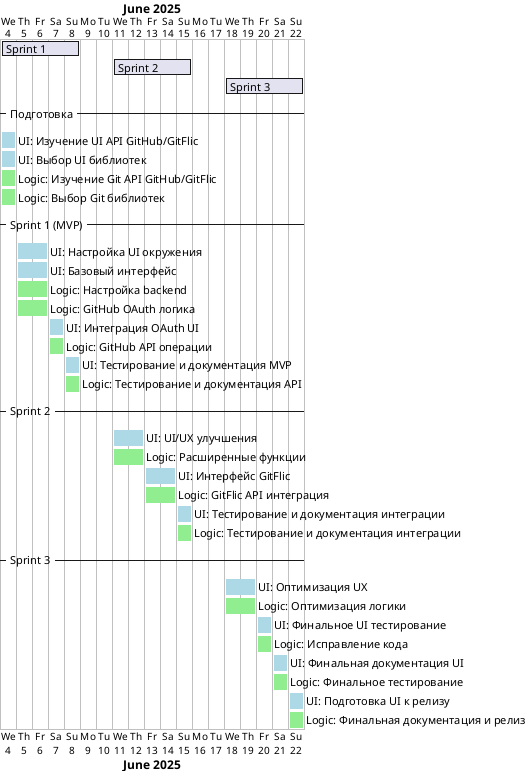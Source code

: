 @startgantt
project starts 2025-06-04

[Sprint 1] starts 2025-06-04 and lasts 5 days
[Sprint 2] starts 2025-06-11 and lasts 5 days
[Sprint 3] starts 2025-06-18 and lasts 5 days

-- Подготовка --
[UI: Изучение UI API GitHub/GitFlic] as [UI1] starts 2025-06-04 and ends 2025-06-04
[UI: Выбор UI библиотек] as [UI2] starts 2025-06-04 and ends 2025-06-04
[Logic: Изучение Git API GitHub/GitFlic] as [L1] starts 2025-06-04 and ends 2025-06-04
[Logic: Выбор Git библиотек] as [L2] starts 2025-06-04 and ends 2025-06-04

-- Sprint 1 (MVP) --
[UI: Настройка UI окружения] as [UI3] starts 2025-06-05 and lasts 2 days
[UI: Базовый интерфейс] as [UI4] starts 2025-06-05 and lasts 2 days
[Logic: Настройка backend] as [L3] starts 2025-06-05 and lasts 2 days
[Logic: GitHub OAuth логика] as [L4] starts 2025-06-05 and lasts 2 days
[UI: Интеграция OAuth UI] as [UI5] starts 2025-06-07 and lasts 1 days
[Logic: GitHub API операции] as [L5] starts 2025-06-07 and lasts 1 days
[UI: Тестирование и документация MVP] as [UI6] starts 2025-06-08 and lasts 1 days
[Logic: Тестирование и документация API] as [L6] starts 2025-06-08 and lasts 1 days

-- Sprint 2 --
[UI: UI/UX улучшения] as [UI7] starts 2025-06-11 and lasts 2 days
[Logic: Расширенные функции] as [L7] starts 2025-06-11 and lasts 2 days
[UI: Интерфейс GitFlic] as [UI8] starts 2025-06-13 and lasts 2 days
[Logic: GitFlic API интеграция] as [L8] starts 2025-06-13 and lasts 2 days
[UI: Тестирование и документация интеграции] as [UI9] starts 2025-06-15 and lasts 1 days
[Logic: Тестирование и документация интеграции] as [L9] starts 2025-06-15 and lasts 1 days

-- Sprint 3 --
[UI: Оптимизация UX] as [UI10] starts 2025-06-18 and lasts 2 days
[Logic: Оптимизация логики] as [L10] starts 2025-06-18 and lasts 2 days
[UI: Финальное UI тестирование] as [UI11] starts 2025-06-20 and lasts 1 days
[Logic: Исправление кода] as [L11] starts 2025-06-20 and lasts 1 days
[UI: Финальная документация UI] as [UI12] starts 2025-06-21 and lasts 1 days
[Logic: Финальное тестирование] as [L12] starts 2025-06-21 and lasts 1 days
[UI: Подготовка UI к релизу] as [UI13] starts 2025-06-22 and lasts 1 days
[Logic: Финальная документация и релиз] as [L13] starts 2025-06-22 and lasts 1 days

[UI1] is colored in LightBlue
[UI2] is colored in LightBlue
[UI3] is colored in LightBlue
[UI4] is colored in LightBlue
[UI5] is colored in LightBlue
[UI6] is colored in LightBlue
[UI7] is colored in LightBlue
[UI8] is colored in LightBlue
[UI9] is colored in LightBlue
[UI10] is colored in LightBlue
[UI11] is colored in LightBlue
[UI12] is colored in LightBlue
[UI13] is colored in LightBlue

[L1] is colored in LightGreen
[L2] is colored in LightGreen
[L3] is colored in LightGreen
[L4] is colored in LightGreen
[L5] is colored in LightGreen
[L6] is colored in LightGreen
[L7] is colored in LightGreen
[L8] is colored in LightGreen
[L9] is colored in LightGreen
[L10] is colored in LightGreen
[L11] is colored in LightGreen
[L12] is colored in LightGreen
[L13] is colored in LightGreen

@endgantt 